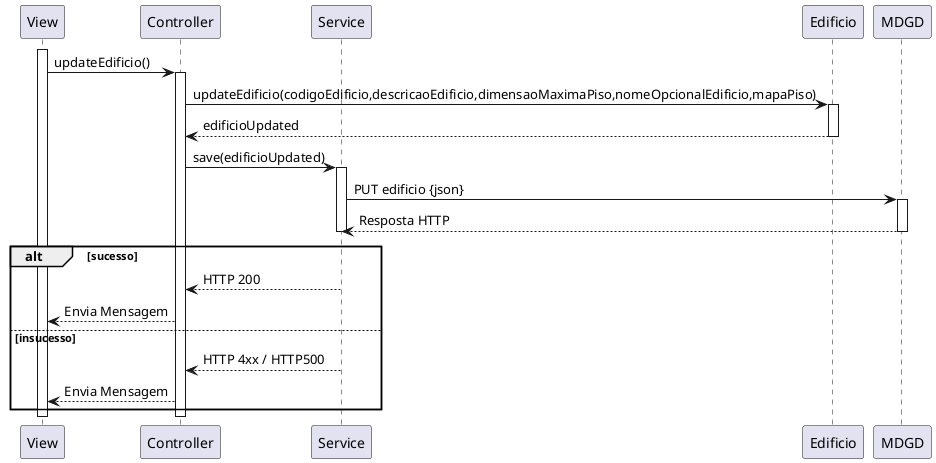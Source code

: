 @startuml sd
participant View as view
participant Controller as ctrl
participant Service as svc
participant Edificio as model
participant MDGD as be

activate view
view -> ctrl : updateEdificio()
activate ctrl
ctrl -> model : updateEdificio(codigoEdificio,descricaoEdificio,dimensaoMaximaPiso,nomeOpcionalEdificio,mapaPiso)
activate model
model --> ctrl : edificioUpdated
deactivate model
ctrl -> svc: save(edificioUpdated)
activate svc
svc -> be: PUT edificio {json}
activate be
be --> svc : Resposta HTTP
deactivate be
deactivate svc
alt sucesso 
svc --> ctrl : HTTP 200
ctrl --> view : Envia Mensagem
else insucesso
svc --> ctrl : HTTP 4xx / HTTP500
ctrl --> view : Envia Mensagem
end
deactivate view
deactivate ctrl
@enduml